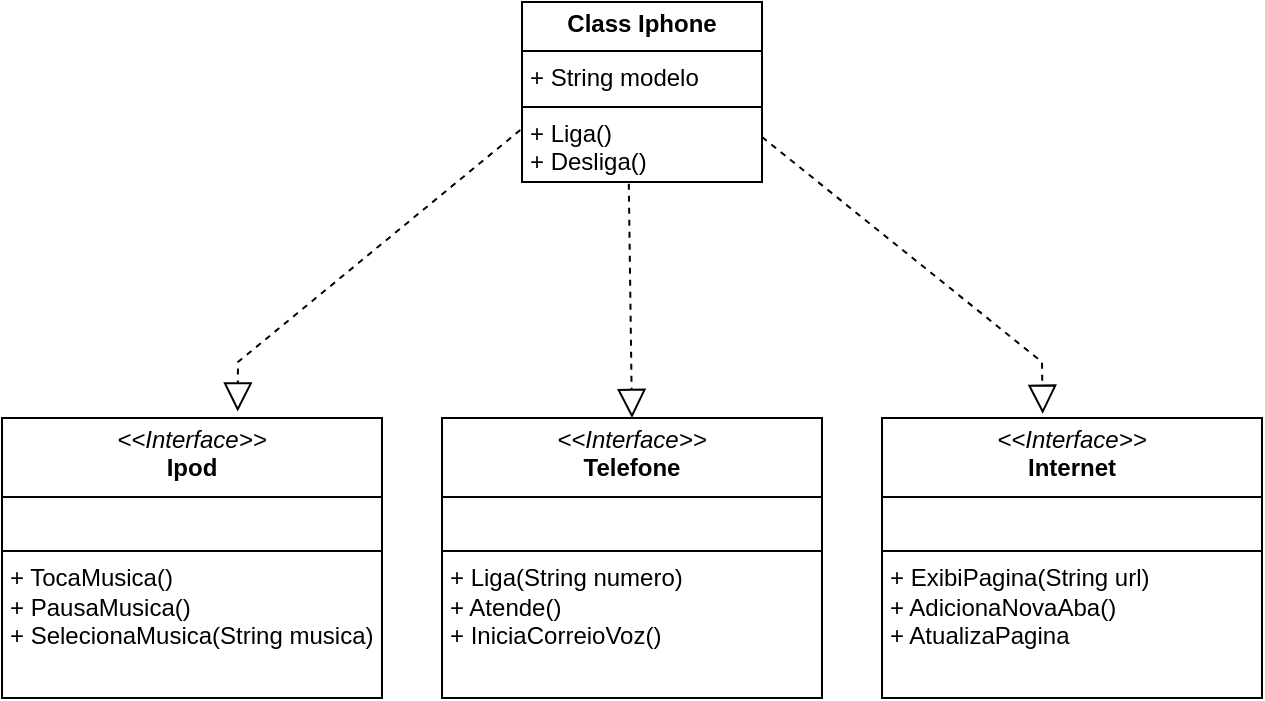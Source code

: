 <mxfile version="26.0.14">
  <diagram name="Page-1" id="e7e014a7-5840-1c2e-5031-d8a46d1fe8dd">
    <mxGraphModel dx="683" dy="354" grid="1" gridSize="10" guides="1" tooltips="1" connect="1" arrows="1" fold="1" page="1" pageScale="1" pageWidth="1169" pageHeight="826" background="none" math="0" shadow="0">
      <root>
        <mxCell id="0" />
        <mxCell id="1" parent="0" />
        <mxCell id="dElZNo9Pjt0I4xiP0GSm-44" value="&lt;p style=&quot;margin:0px;margin-top:4px;text-align:center;&quot;&gt;&lt;i&gt;&amp;lt;&amp;lt;Interface&amp;gt;&amp;gt;&lt;/i&gt;&lt;br&gt;&lt;b&gt;Telefone&lt;/b&gt;&lt;/p&gt;&lt;hr size=&quot;1&quot; style=&quot;border-style:solid;&quot;&gt;&lt;p style=&quot;margin:0px;margin-left:4px;&quot;&gt;&lt;br&gt;&lt;/p&gt;&lt;hr size=&quot;1&quot; style=&quot;border-style:solid;&quot;&gt;&lt;p style=&quot;margin:0px;margin-left:4px;&quot;&gt;+ Liga(String numero)&lt;br&gt;+ Atende()&lt;/p&gt;&lt;p style=&quot;margin:0px;margin-left:4px;&quot;&gt;+ IniciaCorreioVoz()&lt;/p&gt;" style="verticalAlign=top;align=left;overflow=fill;html=1;whiteSpace=wrap;" parent="1" vertex="1">
          <mxGeometry x="490" y="428" width="190" height="140" as="geometry" />
        </mxCell>
        <mxCell id="dElZNo9Pjt0I4xiP0GSm-47" value="&lt;p style=&quot;margin:0px;margin-top:4px;text-align:center;&quot;&gt;&lt;b&gt;Class Iphone&lt;/b&gt;&lt;/p&gt;&lt;hr size=&quot;1&quot; style=&quot;border-style:solid;&quot;&gt;&lt;p style=&quot;margin:0px;margin-left:4px;&quot;&gt;+ String modelo&lt;/p&gt;&lt;hr size=&quot;1&quot; style=&quot;border-style:solid;&quot;&gt;&lt;p style=&quot;margin:0px;margin-left:4px;&quot;&gt;+ Liga()&lt;/p&gt;&lt;p style=&quot;margin:0px;margin-left:4px;&quot;&gt;+ Desliga()&lt;/p&gt;" style="verticalAlign=top;align=left;overflow=fill;html=1;whiteSpace=wrap;" parent="1" vertex="1">
          <mxGeometry x="530" y="220" width="120" height="90" as="geometry" />
        </mxCell>
        <mxCell id="OQOuKJ5Hy8QzCtRft2Re-3" value="" style="endArrow=block;dashed=1;endFill=0;endSize=12;html=1;rounded=0;exitX=0.445;exitY=1.01;exitDx=0;exitDy=0;exitPerimeter=0;" edge="1" parent="1" source="dElZNo9Pjt0I4xiP0GSm-47">
          <mxGeometry width="160" relative="1" as="geometry">
            <mxPoint x="585" y="338" as="sourcePoint" />
            <mxPoint x="585" y="428" as="targetPoint" />
          </mxGeometry>
        </mxCell>
        <mxCell id="OQOuKJ5Hy8QzCtRft2Re-5" value="" style="endArrow=block;dashed=1;endFill=0;endSize=12;html=1;rounded=0;exitX=1;exitY=0.75;exitDx=0;exitDy=0;entryX=0.423;entryY=-0.015;entryDx=0;entryDy=0;entryPerimeter=0;" edge="1" parent="1" source="dElZNo9Pjt0I4xiP0GSm-47" target="OQOuKJ5Hy8QzCtRft2Re-15">
          <mxGeometry width="160" relative="1" as="geometry">
            <mxPoint x="585" y="312.002" as="sourcePoint" />
            <mxPoint x="793.41" y="426.6" as="targetPoint" />
            <Array as="points">
              <mxPoint x="790" y="400" />
            </Array>
          </mxGeometry>
        </mxCell>
        <mxCell id="OQOuKJ5Hy8QzCtRft2Re-7" value="" style="endArrow=block;dashed=1;endFill=0;endSize=12;html=1;rounded=0;entryX=0.515;entryY=-0.016;entryDx=0;entryDy=0;entryPerimeter=0;exitX=-0.007;exitY=0.711;exitDx=0;exitDy=0;exitPerimeter=0;" edge="1" parent="1" source="dElZNo9Pjt0I4xiP0GSm-47">
          <mxGeometry width="160" relative="1" as="geometry">
            <mxPoint x="580" y="310" as="sourcePoint" />
            <mxPoint x="387.85" y="424.76" as="targetPoint" />
            <Array as="points">
              <mxPoint x="388" y="400" />
            </Array>
          </mxGeometry>
        </mxCell>
        <mxCell id="OQOuKJ5Hy8QzCtRft2Re-14" value="&lt;p style=&quot;margin:0px;margin-top:4px;text-align:center;&quot;&gt;&lt;i&gt;&amp;lt;&amp;lt;Interface&amp;gt;&amp;gt;&lt;/i&gt;&lt;br&gt;&lt;b&gt;Ipod&lt;/b&gt;&lt;/p&gt;&lt;hr size=&quot;1&quot; style=&quot;border-style:solid;&quot;&gt;&lt;p style=&quot;margin:0px;margin-left:4px;&quot;&gt;&lt;br&gt;&lt;/p&gt;&lt;hr size=&quot;1&quot; style=&quot;border-style:solid;&quot;&gt;&lt;p style=&quot;margin:0px;margin-left:4px;&quot;&gt;+ TocaMusica()&lt;br&gt;+ PausaMusica()&lt;/p&gt;&lt;p style=&quot;margin:0px;margin-left:4px;&quot;&gt;+ SelecionaMusica(String musica)&lt;/p&gt;" style="verticalAlign=top;align=left;overflow=fill;html=1;whiteSpace=wrap;" vertex="1" parent="1">
          <mxGeometry x="270" y="428" width="190" height="140" as="geometry" />
        </mxCell>
        <mxCell id="OQOuKJ5Hy8QzCtRft2Re-15" value="&lt;p style=&quot;margin:0px;margin-top:4px;text-align:center;&quot;&gt;&lt;i&gt;&amp;lt;&amp;lt;Interface&amp;gt;&amp;gt;&lt;/i&gt;&lt;br&gt;&lt;b&gt;Internet&lt;/b&gt;&lt;/p&gt;&lt;hr size=&quot;1&quot; style=&quot;border-style:solid;&quot;&gt;&lt;p style=&quot;margin:0px;margin-left:4px;&quot;&gt;&lt;br&gt;&lt;/p&gt;&lt;hr size=&quot;1&quot; style=&quot;border-style:solid;&quot;&gt;&lt;p style=&quot;margin:0px;margin-left:4px;&quot;&gt;+ ExibiPagina(String url)&lt;br&gt;+ AdicionaNovaAba()&lt;/p&gt;&lt;p style=&quot;margin:0px;margin-left:4px;&quot;&gt;+ AtualizaPagina&lt;/p&gt;" style="verticalAlign=top;align=left;overflow=fill;html=1;whiteSpace=wrap;" vertex="1" parent="1">
          <mxGeometry x="710" y="428" width="190" height="140" as="geometry" />
        </mxCell>
      </root>
    </mxGraphModel>
  </diagram>
</mxfile>

